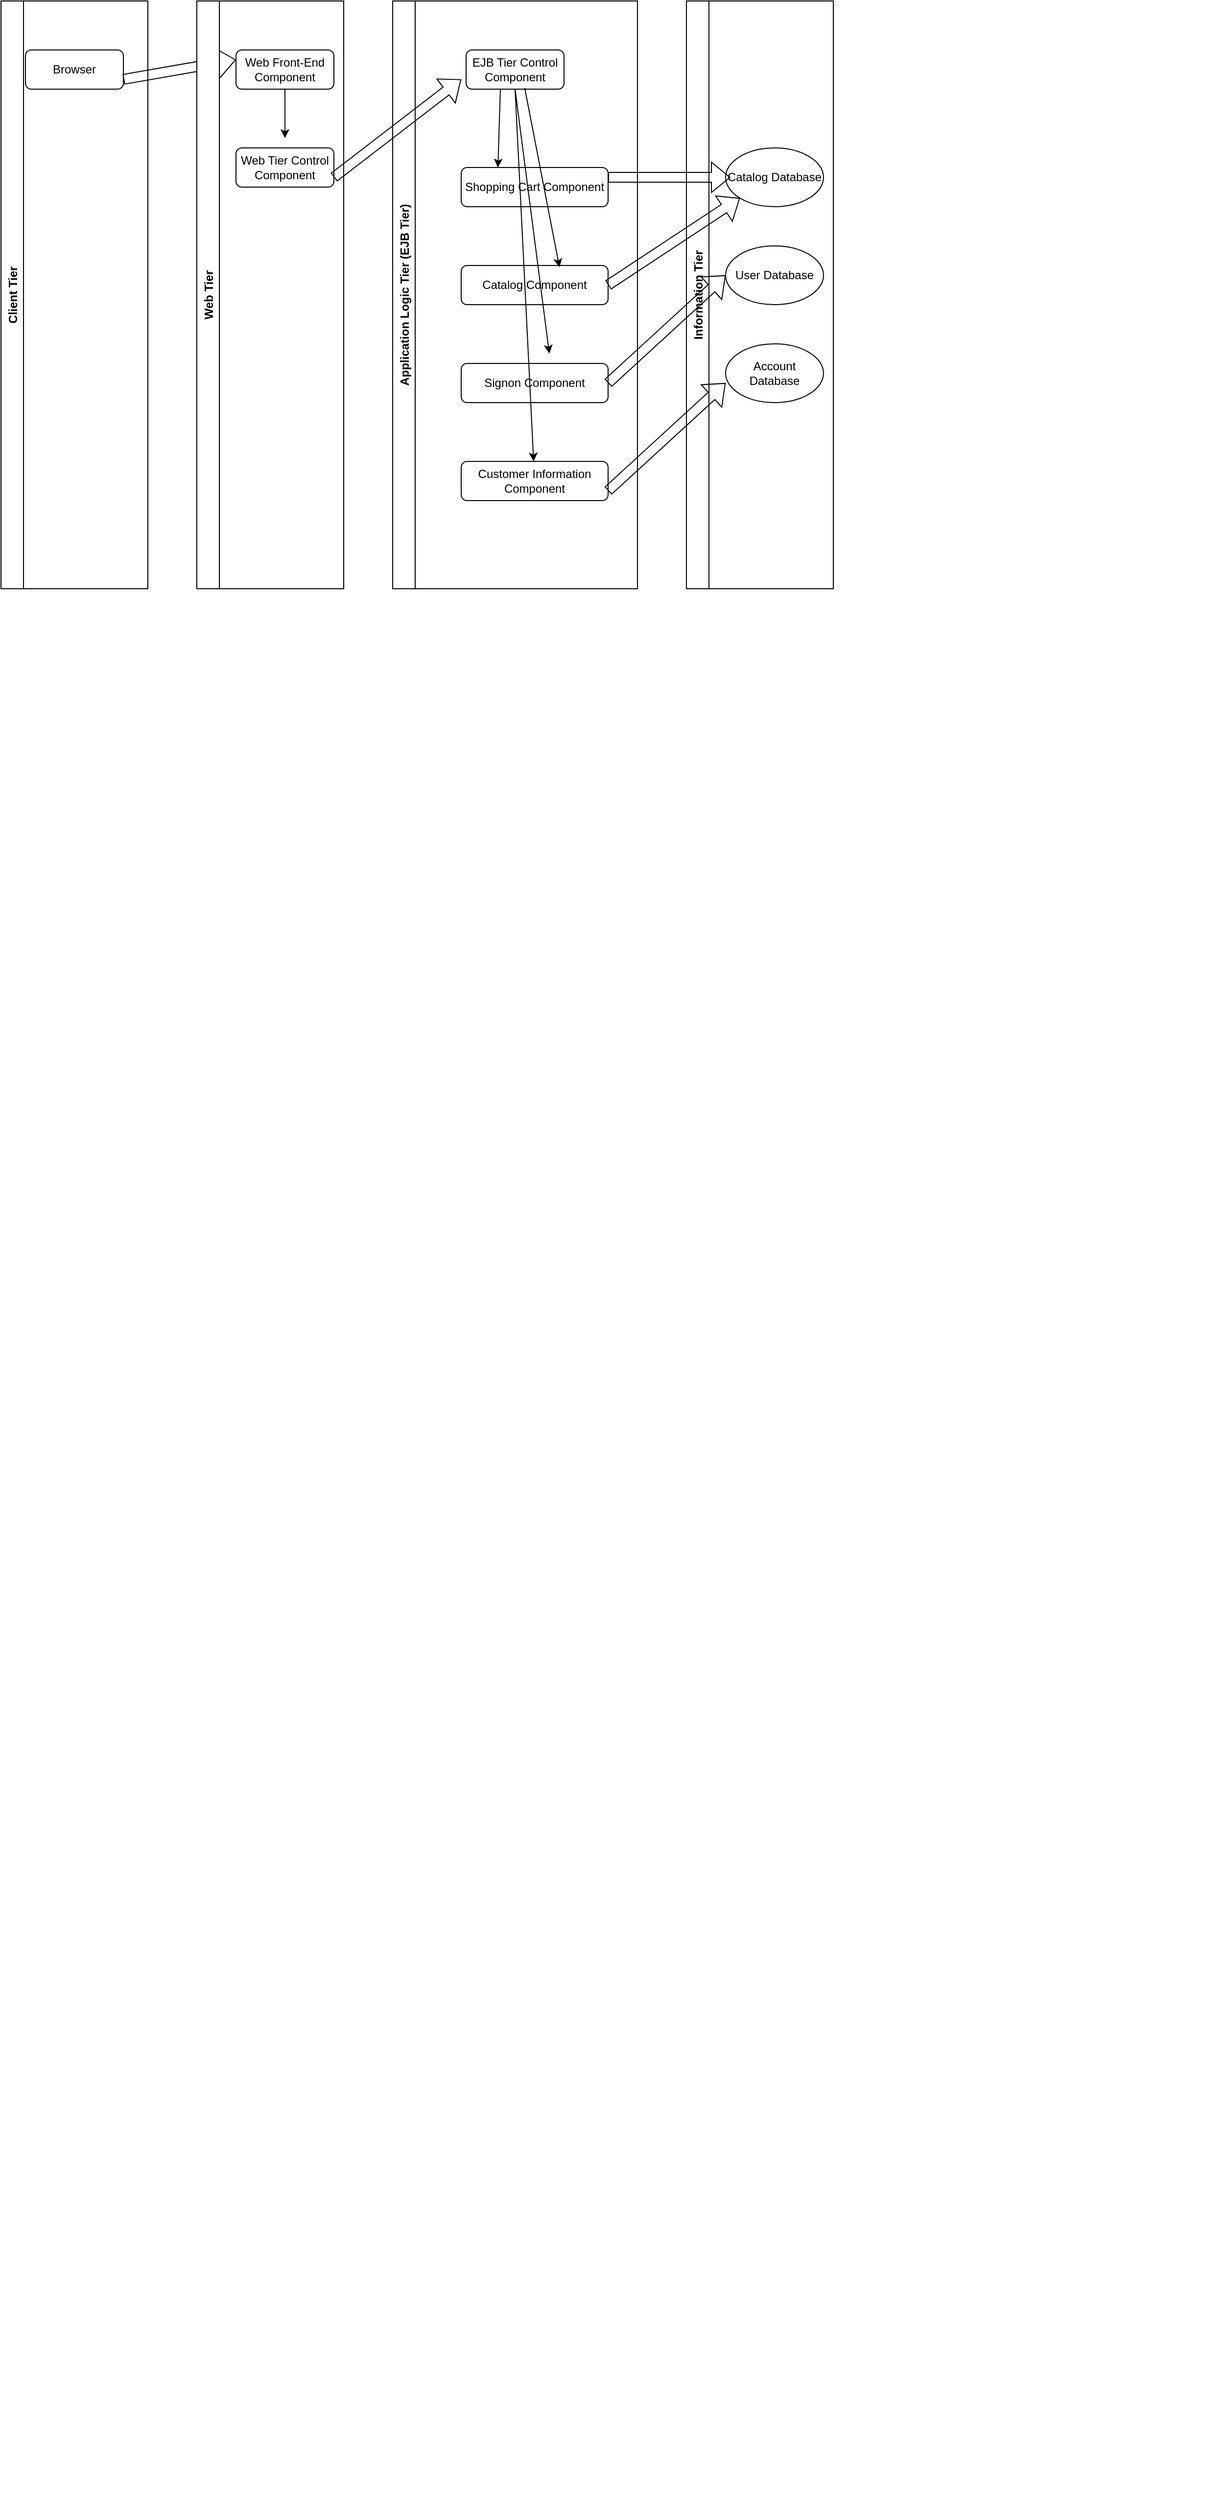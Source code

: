 <mxfile version="25.0.3">
  <diagram name="Java Pet Store" id="9xZnn6iOGgZrdTnuinuC">
    <mxGraphModel dx="1646" dy="941" grid="1" gridSize="10" guides="1" tooltips="1" connect="1" arrows="1" fold="1" page="1" pageScale="1" pageWidth="850" pageHeight="1100" math="0" shadow="0">
      <root>
        <mxCell id="0" />
        <mxCell id="1" parent="0" />
        <mxCell id="PsvIKM5DuwZDQl5se1ra-1" value="Client Tier" style="swimlane;horizontal=0;" parent="1" vertex="1">
          <mxGeometry x="50" y="50" width="150" height="600" as="geometry" />
        </mxCell>
        <mxCell id="PsvIKM5DuwZDQl5se1ra-2" value="Browser" style="rounded=1;whiteSpace=wrap;html=1;" parent="PsvIKM5DuwZDQl5se1ra-1" vertex="1">
          <mxGeometry x="25" y="50" width="100" height="40" as="geometry" />
        </mxCell>
        <mxCell id="PsvIKM5DuwZDQl5se1ra-18" value="" style="shape=flexArrow;endArrow=classic;html=1;rounded=0;entryX=0;entryY=0.25;entryDx=0;entryDy=0;" parent="PsvIKM5DuwZDQl5se1ra-1" target="PsvIKM5DuwZDQl5se1ra-4" edge="1">
          <mxGeometry width="50" height="50" relative="1" as="geometry">
            <mxPoint x="125" y="80" as="sourcePoint" />
            <mxPoint x="230" y="70" as="targetPoint" />
          </mxGeometry>
        </mxCell>
        <mxCell id="PsvIKM5DuwZDQl5se1ra-3" value="Web Tier" style="swimlane;horizontal=0;" parent="1" vertex="1">
          <mxGeometry x="250" y="50" width="150" height="600" as="geometry" />
        </mxCell>
        <mxCell id="PsvIKM5DuwZDQl5se1ra-4" value="Web Front-End Component" style="rounded=1;whiteSpace=wrap;html=1;" parent="PsvIKM5DuwZDQl5se1ra-3" vertex="1">
          <mxGeometry x="40" y="50" width="100" height="40" as="geometry" />
        </mxCell>
        <mxCell id="PsvIKM5DuwZDQl5se1ra-5" value="Web Tier Control Component" style="rounded=1;whiteSpace=wrap;html=1;" parent="PsvIKM5DuwZDQl5se1ra-3" vertex="1">
          <mxGeometry x="40" y="150" width="100" height="40" as="geometry" />
        </mxCell>
        <mxCell id="PsvIKM5DuwZDQl5se1ra-22" value="" style="endArrow=classic;html=1;rounded=0;exitX=0.5;exitY=1;exitDx=0;exitDy=0;" parent="PsvIKM5DuwZDQl5se1ra-3" source="PsvIKM5DuwZDQl5se1ra-4" edge="1">
          <mxGeometry width="50" height="50" relative="1" as="geometry">
            <mxPoint x="102" y="90" as="sourcePoint" />
            <mxPoint x="90" y="140" as="targetPoint" />
          </mxGeometry>
        </mxCell>
        <mxCell id="PsvIKM5DuwZDQl5se1ra-12" value="Information Tier" style="swimlane;horizontal=0;" parent="1" vertex="1">
          <mxGeometry x="750" y="50" width="150" height="600" as="geometry" />
        </mxCell>
        <mxCell id="PsvIKM5DuwZDQl5se1ra-13" value="Catalog Database" style="ellipse;whiteSpace=wrap;html=1;" parent="PsvIKM5DuwZDQl5se1ra-12" vertex="1">
          <mxGeometry x="40" y="150" width="100" height="60" as="geometry" />
        </mxCell>
        <mxCell id="PsvIKM5DuwZDQl5se1ra-14" value="User Database" style="ellipse;whiteSpace=wrap;html=1;" parent="PsvIKM5DuwZDQl5se1ra-12" vertex="1">
          <mxGeometry x="40" y="250" width="100" height="60" as="geometry" />
        </mxCell>
        <mxCell id="PsvIKM5DuwZDQl5se1ra-15" value="Account Database" style="ellipse;whiteSpace=wrap;html=1;" parent="PsvIKM5DuwZDQl5se1ra-12" vertex="1">
          <mxGeometry x="40" y="350" width="100" height="60" as="geometry" />
        </mxCell>
        <mxCell id="PsvIKM5DuwZDQl5se1ra-6" value="Application Logic Tier (EJB Tier)" style="swimlane;horizontal=0;" parent="1" vertex="1">
          <mxGeometry x="450" y="50" width="250" height="600" as="geometry" />
        </mxCell>
        <mxCell id="PsvIKM5DuwZDQl5se1ra-7" value="EJB Tier Control Component" style="rounded=1;whiteSpace=wrap;html=1;" parent="PsvIKM5DuwZDQl5se1ra-6" vertex="1">
          <mxGeometry x="75" y="50" width="100" height="40" as="geometry" />
        </mxCell>
        <mxCell id="PsvIKM5DuwZDQl5se1ra-8" value="Shopping Cart Component" style="rounded=1;whiteSpace=wrap;html=1;" parent="PsvIKM5DuwZDQl5se1ra-6" vertex="1">
          <mxGeometry x="70" y="170" width="150" height="40" as="geometry" />
        </mxCell>
        <mxCell id="PsvIKM5DuwZDQl5se1ra-9" value="Catalog Component" style="rounded=1;whiteSpace=wrap;html=1;" parent="PsvIKM5DuwZDQl5se1ra-6" vertex="1">
          <mxGeometry x="70" y="270" width="150" height="40" as="geometry" />
        </mxCell>
        <mxCell id="PsvIKM5DuwZDQl5se1ra-10" value="Signon Component" style="rounded=1;whiteSpace=wrap;html=1;" parent="PsvIKM5DuwZDQl5se1ra-6" vertex="1">
          <mxGeometry x="70" y="370" width="150" height="40" as="geometry" />
        </mxCell>
        <mxCell id="PsvIKM5DuwZDQl5se1ra-11" value="Customer Information Component" style="rounded=1;whiteSpace=wrap;html=1;" parent="PsvIKM5DuwZDQl5se1ra-6" vertex="1">
          <mxGeometry x="70" y="470" width="150" height="40" as="geometry" />
        </mxCell>
        <mxCell id="PsvIKM5DuwZDQl5se1ra-20" value="" style="endArrow=classic;html=1;rounded=0;exitX=0.25;exitY=1;exitDx=0;exitDy=0;entryX=0.25;entryY=0;entryDx=0;entryDy=0;" parent="PsvIKM5DuwZDQl5se1ra-6" target="PsvIKM5DuwZDQl5se1ra-8" edge="1">
          <mxGeometry width="50" height="50" relative="1" as="geometry">
            <mxPoint x="110" y="90" as="sourcePoint" />
            <mxPoint x="110" y="160" as="targetPoint" />
          </mxGeometry>
        </mxCell>
        <mxCell id="PsvIKM5DuwZDQl5se1ra-21" value="" style="endArrow=classic;html=1;rounded=0;exitX=0.599;exitY=0.975;exitDx=0;exitDy=0;exitPerimeter=0;entryX=0.669;entryY=0.046;entryDx=0;entryDy=0;entryPerimeter=0;" parent="PsvIKM5DuwZDQl5se1ra-6" source="PsvIKM5DuwZDQl5se1ra-7" target="PsvIKM5DuwZDQl5se1ra-9" edge="1">
          <mxGeometry width="50" height="50" relative="1" as="geometry">
            <mxPoint x="110" y="100" as="sourcePoint" />
            <mxPoint x="160" y="250" as="targetPoint" />
          </mxGeometry>
        </mxCell>
        <mxCell id="PsvIKM5DuwZDQl5se1ra-23" value="" style="endArrow=classic;html=1;rounded=0;exitX=0.5;exitY=1;exitDx=0;exitDy=0;" parent="PsvIKM5DuwZDQl5se1ra-6" source="PsvIKM5DuwZDQl5se1ra-7" edge="1">
          <mxGeometry width="50" height="50" relative="1" as="geometry">
            <mxPoint x="120" y="100" as="sourcePoint" />
            <mxPoint x="160" y="360" as="targetPoint" />
          </mxGeometry>
        </mxCell>
        <mxCell id="PsvIKM5DuwZDQl5se1ra-28" value="" style="shape=flexArrow;endArrow=classic;html=1;rounded=0;entryX=0;entryY=0.5;entryDx=0;entryDy=0;exitX=1;exitY=0.25;exitDx=0;exitDy=0;" parent="PsvIKM5DuwZDQl5se1ra-6" edge="1">
          <mxGeometry width="50" height="50" relative="1" as="geometry">
            <mxPoint x="220" y="500" as="sourcePoint" />
            <mxPoint x="340" y="390" as="targetPoint" />
          </mxGeometry>
        </mxCell>
        <mxCell id="PsvIKM5DuwZDQl5se1ra-24" value="" style="endArrow=classic;html=1;rounded=0;exitX=0.5;exitY=1;exitDx=0;exitDy=0;" parent="PsvIKM5DuwZDQl5se1ra-6" target="PsvIKM5DuwZDQl5se1ra-11" edge="1" source="PsvIKM5DuwZDQl5se1ra-7">
          <mxGeometry width="50" height="50" relative="1" as="geometry">
            <mxPoint x="110" y="90" as="sourcePoint" />
            <mxPoint x="153" y="380" as="targetPoint" />
          </mxGeometry>
        </mxCell>
        <mxCell id="PsvIKM5DuwZDQl5se1ra-17" value="" style="shape=flexArrow;endArrow=classic;html=1;rounded=0;exitX=1;exitY=0.75;exitDx=0;exitDy=0;" parent="1" source="PsvIKM5DuwZDQl5se1ra-5" edge="1">
          <mxGeometry width="50" height="50" relative="1" as="geometry">
            <mxPoint x="400" y="510" as="sourcePoint" />
            <mxPoint x="520" y="130" as="targetPoint" />
          </mxGeometry>
        </mxCell>
        <mxCell id="PsvIKM5DuwZDQl5se1ra-25" value="" style="shape=flexArrow;endArrow=classic;html=1;rounded=0;entryX=0;entryY=0.25;entryDx=0;entryDy=0;exitX=1;exitY=0.25;exitDx=0;exitDy=0;" parent="1" source="PsvIKM5DuwZDQl5se1ra-8" edge="1">
          <mxGeometry width="50" height="50" relative="1" as="geometry">
            <mxPoint x="680" y="250" as="sourcePoint" />
            <mxPoint x="795" y="230" as="targetPoint" />
          </mxGeometry>
        </mxCell>
        <mxCell id="PsvIKM5DuwZDQl5se1ra-26" value="" style="shape=flexArrow;endArrow=classic;html=1;rounded=0;entryX=0;entryY=1;entryDx=0;entryDy=0;exitX=1;exitY=0.25;exitDx=0;exitDy=0;" parent="1" target="PsvIKM5DuwZDQl5se1ra-13" edge="1">
          <mxGeometry width="50" height="50" relative="1" as="geometry">
            <mxPoint x="670" y="340" as="sourcePoint" />
            <mxPoint x="795" y="340" as="targetPoint" />
          </mxGeometry>
        </mxCell>
        <mxCell id="PsvIKM5DuwZDQl5se1ra-27" value="" style="shape=flexArrow;endArrow=classic;html=1;rounded=0;entryX=0;entryY=0.5;entryDx=0;entryDy=0;exitX=1;exitY=0.25;exitDx=0;exitDy=0;" parent="1" target="PsvIKM5DuwZDQl5se1ra-14" edge="1">
          <mxGeometry width="50" height="50" relative="1" as="geometry">
            <mxPoint x="670" y="440" as="sourcePoint" />
            <mxPoint x="795" y="440" as="targetPoint" />
          </mxGeometry>
        </mxCell>
        <mxCell id="SCEzvnttmsA-B2dTEhsO-1" value="" style="shape=image;verticalLabelPosition=bottom;labelBackgroundColor=default;verticalAlign=top;aspect=fixed;imageAspect=0;image=https://wiki.sei.cmu.edu/confluence/download/attachments/146280081/App-archa6.PNG;" vertex="1" parent="1">
          <mxGeometry x="100" y="710" width="492" height="560" as="geometry" />
        </mxCell>
        <mxCell id="SCEzvnttmsA-B2dTEhsO-2" value="" style="shape=image;verticalLabelPosition=bottom;labelBackgroundColor=default;verticalAlign=top;aspect=fixed;imageAspect=0;image=https://wiki.sei.cmu.edu/confluence/download/attachments/146280145/High_Level_Module_View.jpg;" vertex="1" parent="1">
          <mxGeometry x="660" y="710" width="623" height="421" as="geometry" />
        </mxCell>
        <mxCell id="SCEzvnttmsA-B2dTEhsO-3" value="" style="shape=image;verticalLabelPosition=bottom;labelBackgroundColor=default;verticalAlign=top;aspect=fixed;imageAspect=0;image=https://wiki.sei.cmu.edu/confluence/download/attachments/146280104/App-archa7.PNG;" vertex="1" parent="1">
          <mxGeometry x="660" y="1150" width="372" height="343.8" as="geometry" />
        </mxCell>
        <mxCell id="SCEzvnttmsA-B2dTEhsO-4" value="" style="shape=image;verticalLabelPosition=bottom;labelBackgroundColor=default;verticalAlign=top;aspect=fixed;imageAspect=0;image=https://wiki.sei.cmu.edu/confluence/download/attachments/146280164/Petstore.data.png;" vertex="1" parent="1">
          <mxGeometry x="130" y="1520" width="1168.57" height="1080" as="geometry" />
        </mxCell>
      </root>
    </mxGraphModel>
  </diagram>
</mxfile>
